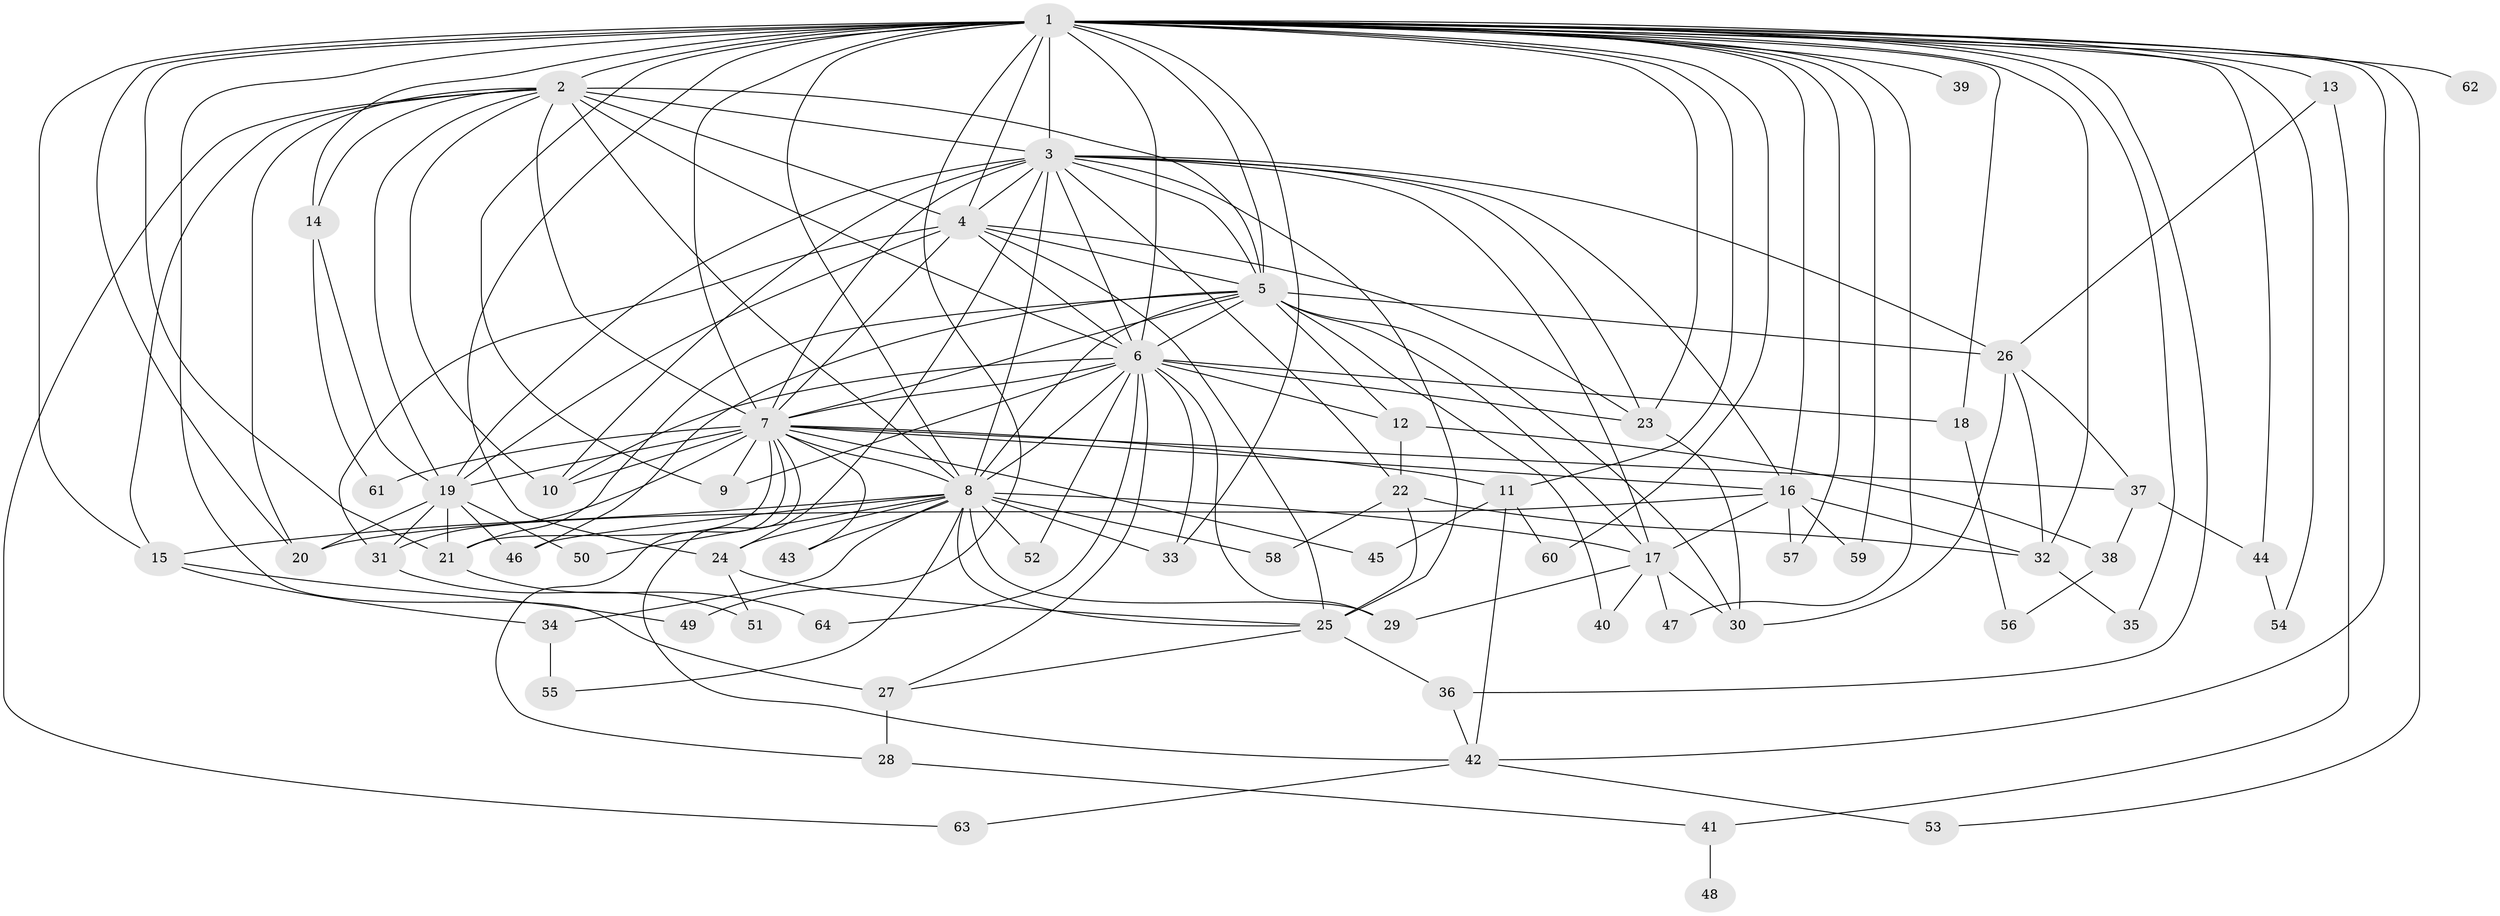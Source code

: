 // original degree distribution, {19: 0.015625, 16: 0.0078125, 14: 0.0078125, 24: 0.015625, 27: 0.0078125, 18: 0.0078125, 22: 0.0078125, 33: 0.0078125, 8: 0.0078125, 3: 0.203125, 5: 0.046875, 4: 0.1171875, 6: 0.03125, 2: 0.5, 9: 0.015625}
// Generated by graph-tools (version 1.1) at 2025/34/03/09/25 02:34:59]
// undirected, 64 vertices, 167 edges
graph export_dot {
graph [start="1"]
  node [color=gray90,style=filled];
  1;
  2;
  3;
  4;
  5;
  6;
  7;
  8;
  9;
  10;
  11;
  12;
  13;
  14;
  15;
  16;
  17;
  18;
  19;
  20;
  21;
  22;
  23;
  24;
  25;
  26;
  27;
  28;
  29;
  30;
  31;
  32;
  33;
  34;
  35;
  36;
  37;
  38;
  39;
  40;
  41;
  42;
  43;
  44;
  45;
  46;
  47;
  48;
  49;
  50;
  51;
  52;
  53;
  54;
  55;
  56;
  57;
  58;
  59;
  60;
  61;
  62;
  63;
  64;
  1 -- 2 [weight=3.0];
  1 -- 3 [weight=7.0];
  1 -- 4 [weight=12.0];
  1 -- 5 [weight=3.0];
  1 -- 6 [weight=3.0];
  1 -- 7 [weight=3.0];
  1 -- 8 [weight=5.0];
  1 -- 9 [weight=1.0];
  1 -- 11 [weight=1.0];
  1 -- 13 [weight=3.0];
  1 -- 14 [weight=1.0];
  1 -- 15 [weight=2.0];
  1 -- 16 [weight=1.0];
  1 -- 18 [weight=1.0];
  1 -- 20 [weight=1.0];
  1 -- 21 [weight=1.0];
  1 -- 23 [weight=1.0];
  1 -- 24 [weight=1.0];
  1 -- 27 [weight=2.0];
  1 -- 32 [weight=1.0];
  1 -- 33 [weight=1.0];
  1 -- 35 [weight=1.0];
  1 -- 36 [weight=1.0];
  1 -- 39 [weight=2.0];
  1 -- 42 [weight=1.0];
  1 -- 44 [weight=1.0];
  1 -- 47 [weight=1.0];
  1 -- 49 [weight=1.0];
  1 -- 53 [weight=1.0];
  1 -- 54 [weight=1.0];
  1 -- 57 [weight=1.0];
  1 -- 59 [weight=1.0];
  1 -- 60 [weight=1.0];
  1 -- 62 [weight=1.0];
  2 -- 3 [weight=2.0];
  2 -- 4 [weight=2.0];
  2 -- 5 [weight=3.0];
  2 -- 6 [weight=1.0];
  2 -- 7 [weight=1.0];
  2 -- 8 [weight=1.0];
  2 -- 10 [weight=1.0];
  2 -- 14 [weight=1.0];
  2 -- 15 [weight=1.0];
  2 -- 19 [weight=1.0];
  2 -- 20 [weight=1.0];
  2 -- 63 [weight=1.0];
  3 -- 4 [weight=2.0];
  3 -- 5 [weight=3.0];
  3 -- 6 [weight=2.0];
  3 -- 7 [weight=2.0];
  3 -- 8 [weight=12.0];
  3 -- 10 [weight=1.0];
  3 -- 16 [weight=1.0];
  3 -- 17 [weight=2.0];
  3 -- 19 [weight=1.0];
  3 -- 22 [weight=1.0];
  3 -- 23 [weight=1.0];
  3 -- 24 [weight=1.0];
  3 -- 25 [weight=2.0];
  3 -- 26 [weight=2.0];
  4 -- 5 [weight=1.0];
  4 -- 6 [weight=1.0];
  4 -- 7 [weight=1.0];
  4 -- 19 [weight=1.0];
  4 -- 23 [weight=1.0];
  4 -- 25 [weight=1.0];
  4 -- 31 [weight=2.0];
  5 -- 6 [weight=2.0];
  5 -- 7 [weight=1.0];
  5 -- 8 [weight=1.0];
  5 -- 12 [weight=1.0];
  5 -- 17 [weight=1.0];
  5 -- 21 [weight=1.0];
  5 -- 26 [weight=2.0];
  5 -- 30 [weight=1.0];
  5 -- 40 [weight=1.0];
  5 -- 46 [weight=1.0];
  6 -- 7 [weight=2.0];
  6 -- 8 [weight=1.0];
  6 -- 9 [weight=1.0];
  6 -- 10 [weight=1.0];
  6 -- 12 [weight=1.0];
  6 -- 18 [weight=1.0];
  6 -- 23 [weight=1.0];
  6 -- 27 [weight=1.0];
  6 -- 29 [weight=1.0];
  6 -- 33 [weight=1.0];
  6 -- 52 [weight=1.0];
  6 -- 64 [weight=1.0];
  7 -- 8 [weight=1.0];
  7 -- 9 [weight=1.0];
  7 -- 10 [weight=1.0];
  7 -- 11 [weight=1.0];
  7 -- 16 [weight=1.0];
  7 -- 19 [weight=1.0];
  7 -- 21 [weight=1.0];
  7 -- 28 [weight=1.0];
  7 -- 31 [weight=1.0];
  7 -- 37 [weight=1.0];
  7 -- 42 [weight=1.0];
  7 -- 43 [weight=1.0];
  7 -- 45 [weight=1.0];
  7 -- 61 [weight=1.0];
  8 -- 15 [weight=1.0];
  8 -- 17 [weight=1.0];
  8 -- 24 [weight=1.0];
  8 -- 25 [weight=1.0];
  8 -- 29 [weight=1.0];
  8 -- 33 [weight=1.0];
  8 -- 34 [weight=1.0];
  8 -- 43 [weight=1.0];
  8 -- 46 [weight=1.0];
  8 -- 50 [weight=1.0];
  8 -- 52 [weight=1.0];
  8 -- 55 [weight=1.0];
  8 -- 58 [weight=1.0];
  11 -- 42 [weight=1.0];
  11 -- 45 [weight=1.0];
  11 -- 60 [weight=1.0];
  12 -- 22 [weight=1.0];
  12 -- 38 [weight=1.0];
  13 -- 26 [weight=1.0];
  13 -- 41 [weight=1.0];
  14 -- 19 [weight=1.0];
  14 -- 61 [weight=1.0];
  15 -- 34 [weight=1.0];
  15 -- 49 [weight=1.0];
  16 -- 17 [weight=1.0];
  16 -- 20 [weight=1.0];
  16 -- 32 [weight=1.0];
  16 -- 57 [weight=1.0];
  16 -- 59 [weight=1.0];
  17 -- 29 [weight=1.0];
  17 -- 30 [weight=1.0];
  17 -- 40 [weight=1.0];
  17 -- 47 [weight=1.0];
  18 -- 56 [weight=1.0];
  19 -- 20 [weight=1.0];
  19 -- 21 [weight=1.0];
  19 -- 31 [weight=1.0];
  19 -- 46 [weight=1.0];
  19 -- 50 [weight=1.0];
  21 -- 64 [weight=1.0];
  22 -- 25 [weight=1.0];
  22 -- 32 [weight=1.0];
  22 -- 58 [weight=1.0];
  23 -- 30 [weight=1.0];
  24 -- 25 [weight=1.0];
  24 -- 51 [weight=1.0];
  25 -- 27 [weight=1.0];
  25 -- 36 [weight=1.0];
  26 -- 30 [weight=1.0];
  26 -- 32 [weight=1.0];
  26 -- 37 [weight=1.0];
  27 -- 28 [weight=1.0];
  28 -- 41 [weight=1.0];
  31 -- 51 [weight=1.0];
  32 -- 35 [weight=1.0];
  34 -- 55 [weight=1.0];
  36 -- 42 [weight=1.0];
  37 -- 38 [weight=1.0];
  37 -- 44 [weight=1.0];
  38 -- 56 [weight=1.0];
  41 -- 48 [weight=1.0];
  42 -- 53 [weight=1.0];
  42 -- 63 [weight=1.0];
  44 -- 54 [weight=1.0];
}
